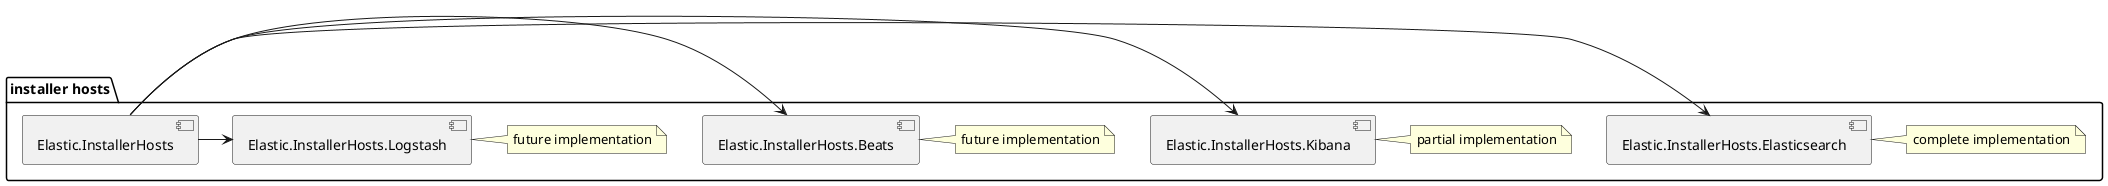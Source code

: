 @startuml
package "installer hosts" {
	[Elastic.InstallerHosts] -> [Elastic.InstallerHosts.Elasticsearch]
	note right
		complete implementation
	end note

	[Elastic.InstallerHosts] -> [Elastic.InstallerHosts.Kibana]
	note right
		partial implementation
	end note

	[Elastic.InstallerHosts] -> [Elastic.InstallerHosts.Beats]
	note right
		future implementation
	end note

	[Elastic.InstallerHosts] -> [Elastic.InstallerHosts.Logstash]
	note right
		future implementation
	end note
}
@enduml